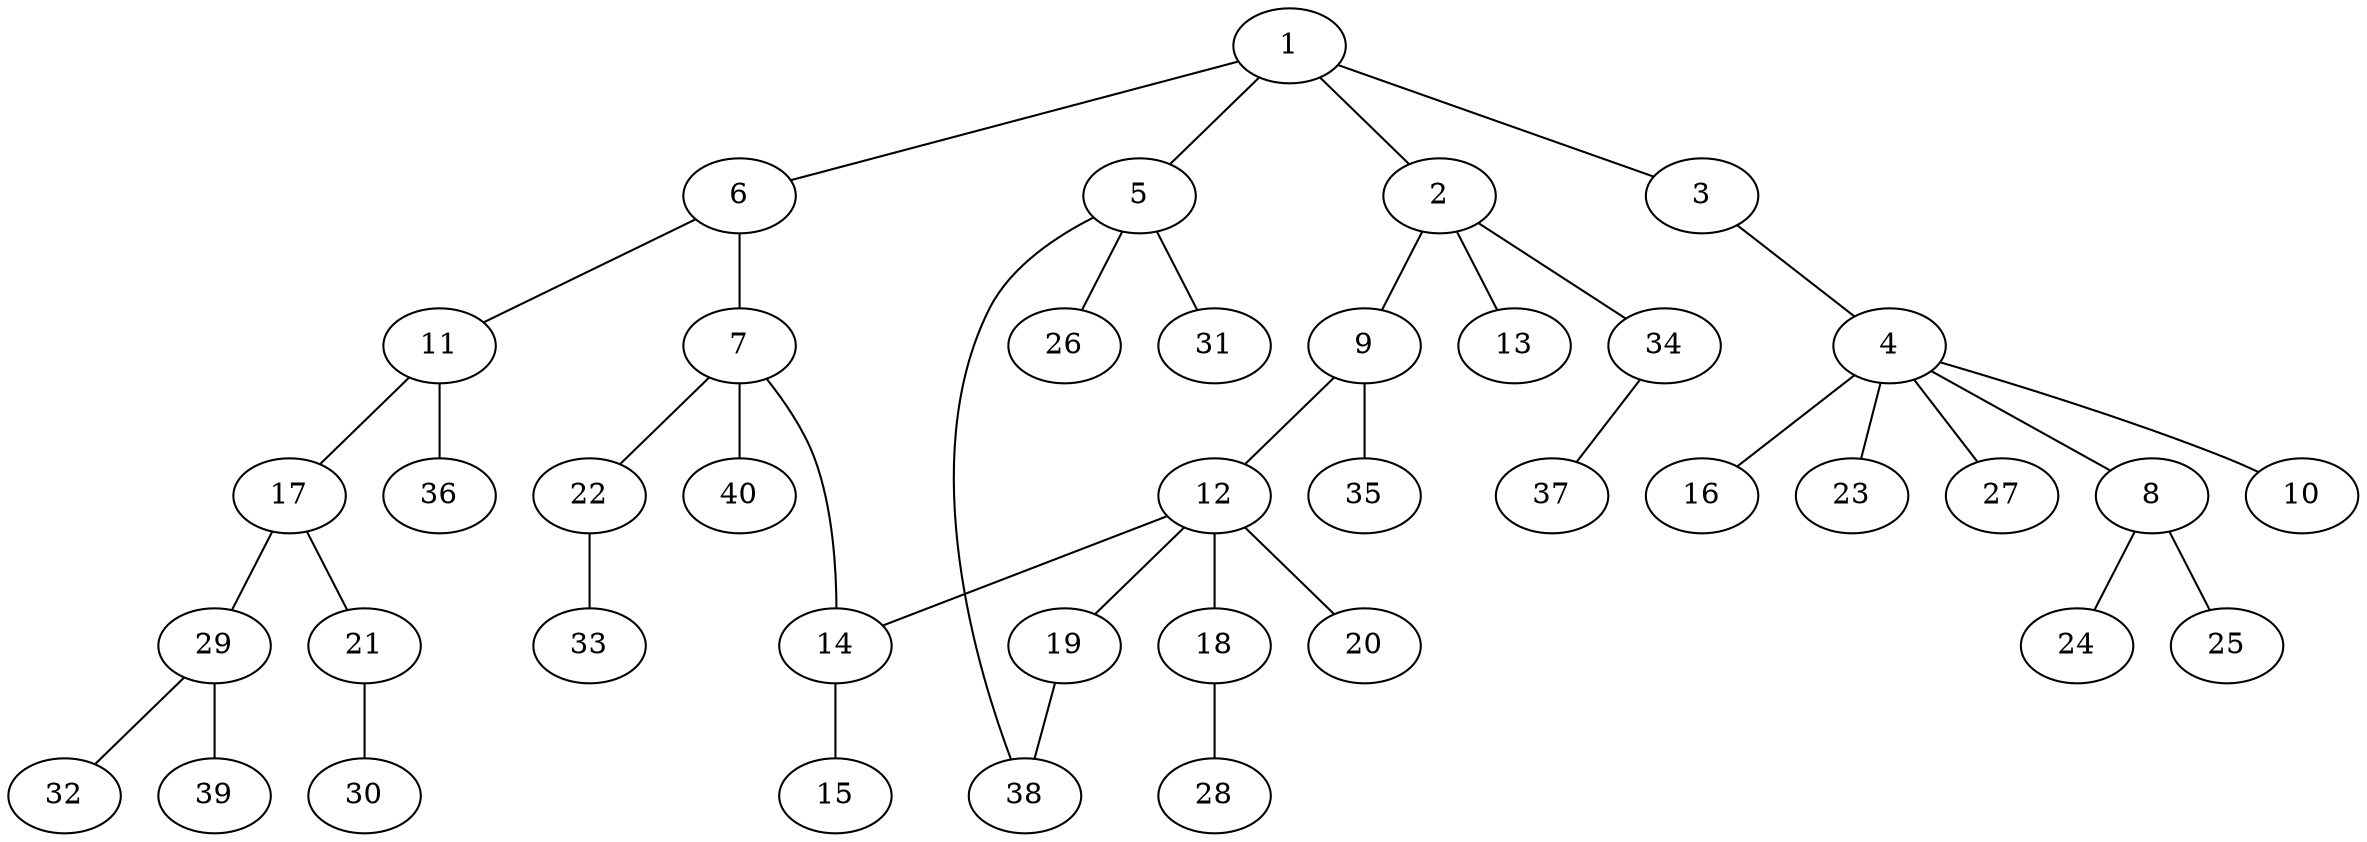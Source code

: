 graph graphname {1--2
1--3
1--5
1--6
2--9
2--13
2--34
3--4
4--8
4--10
4--16
4--23
4--27
5--26
5--31
5--38
6--7
6--11
7--14
7--22
7--40
8--24
8--25
9--12
9--35
11--17
11--36
12--14
12--18
12--19
12--20
14--15
17--21
17--29
18--28
19--38
21--30
22--33
29--32
29--39
34--37
}